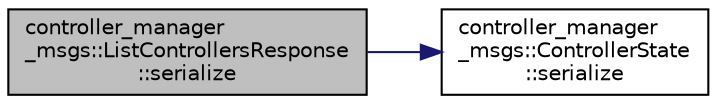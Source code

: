 digraph "controller_manager_msgs::ListControllersResponse::serialize"
{
  edge [fontname="Helvetica",fontsize="10",labelfontname="Helvetica",labelfontsize="10"];
  node [fontname="Helvetica",fontsize="10",shape=record];
  rankdir="LR";
  Node1 [label="controller_manager\l_msgs::ListControllersResponse\l::serialize",height=0.2,width=0.4,color="black", fillcolor="grey75", style="filled" fontcolor="black"];
  Node1 -> Node2 [color="midnightblue",fontsize="10",style="solid",fontname="Helvetica"];
  Node2 [label="controller_manager\l_msgs::ControllerState\l::serialize",height=0.2,width=0.4,color="black", fillcolor="white", style="filled",URL="$classcontroller__manager__msgs_1_1_controller_state.html#a9c33a51a30b02d7abb22c50a9f7ca609"];
}
